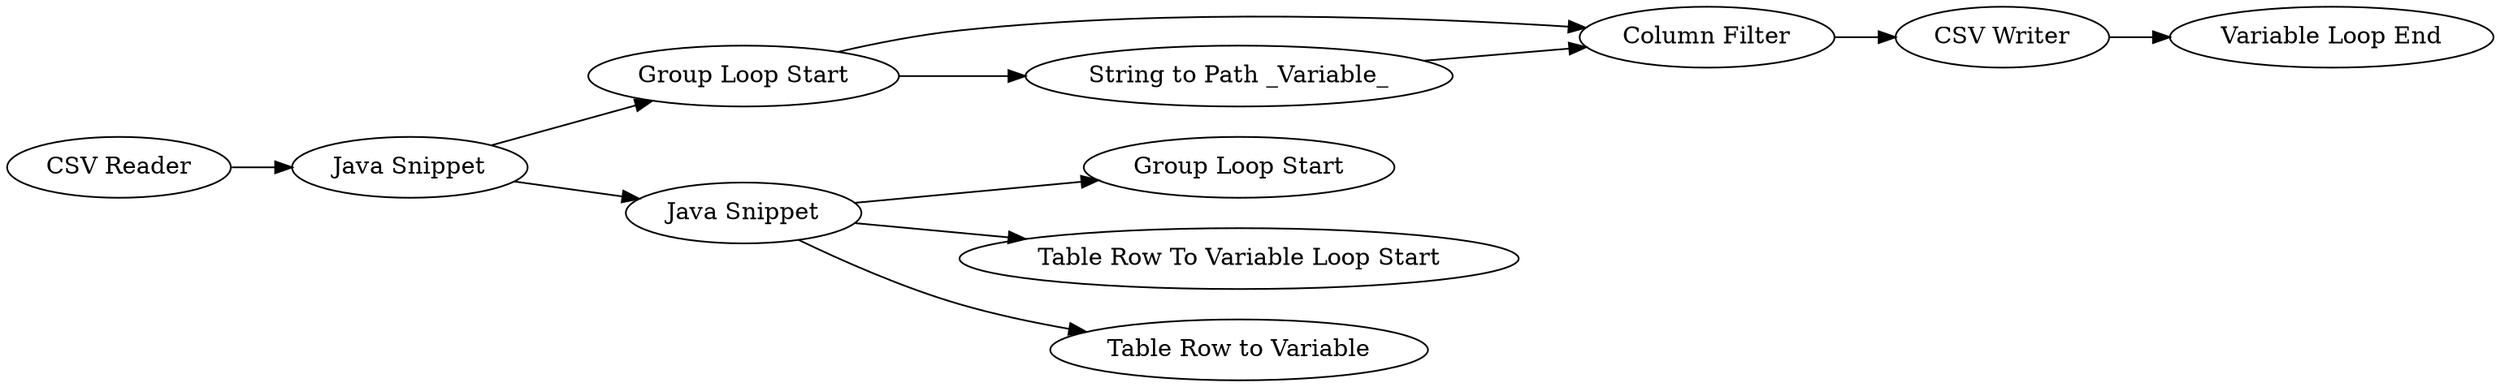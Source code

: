 digraph {
	1 [label="CSV Reader"]
	2 [label="Java Snippet"]
	3 [label="Group Loop Start"]
	4 [label="Column Filter"]
	5 [label="CSV Writer"]
	6 [label="Variable Loop End"]
	8 [label="String to Path _Variable_"]
	9 [label="Java Snippet"]
	10 [label="Group Loop Start"]
	11 [label="Table Row To Variable Loop Start"]
	12 [label="Table Row to Variable"]
	1 -> 2
	2 -> 3
	2 -> 9
	3 -> 4
	3 -> 8
	4 -> 5
	5 -> 6
	8 -> 4
	9 -> 11
	9 -> 10
	9 -> 12
	rankdir=LR
}
